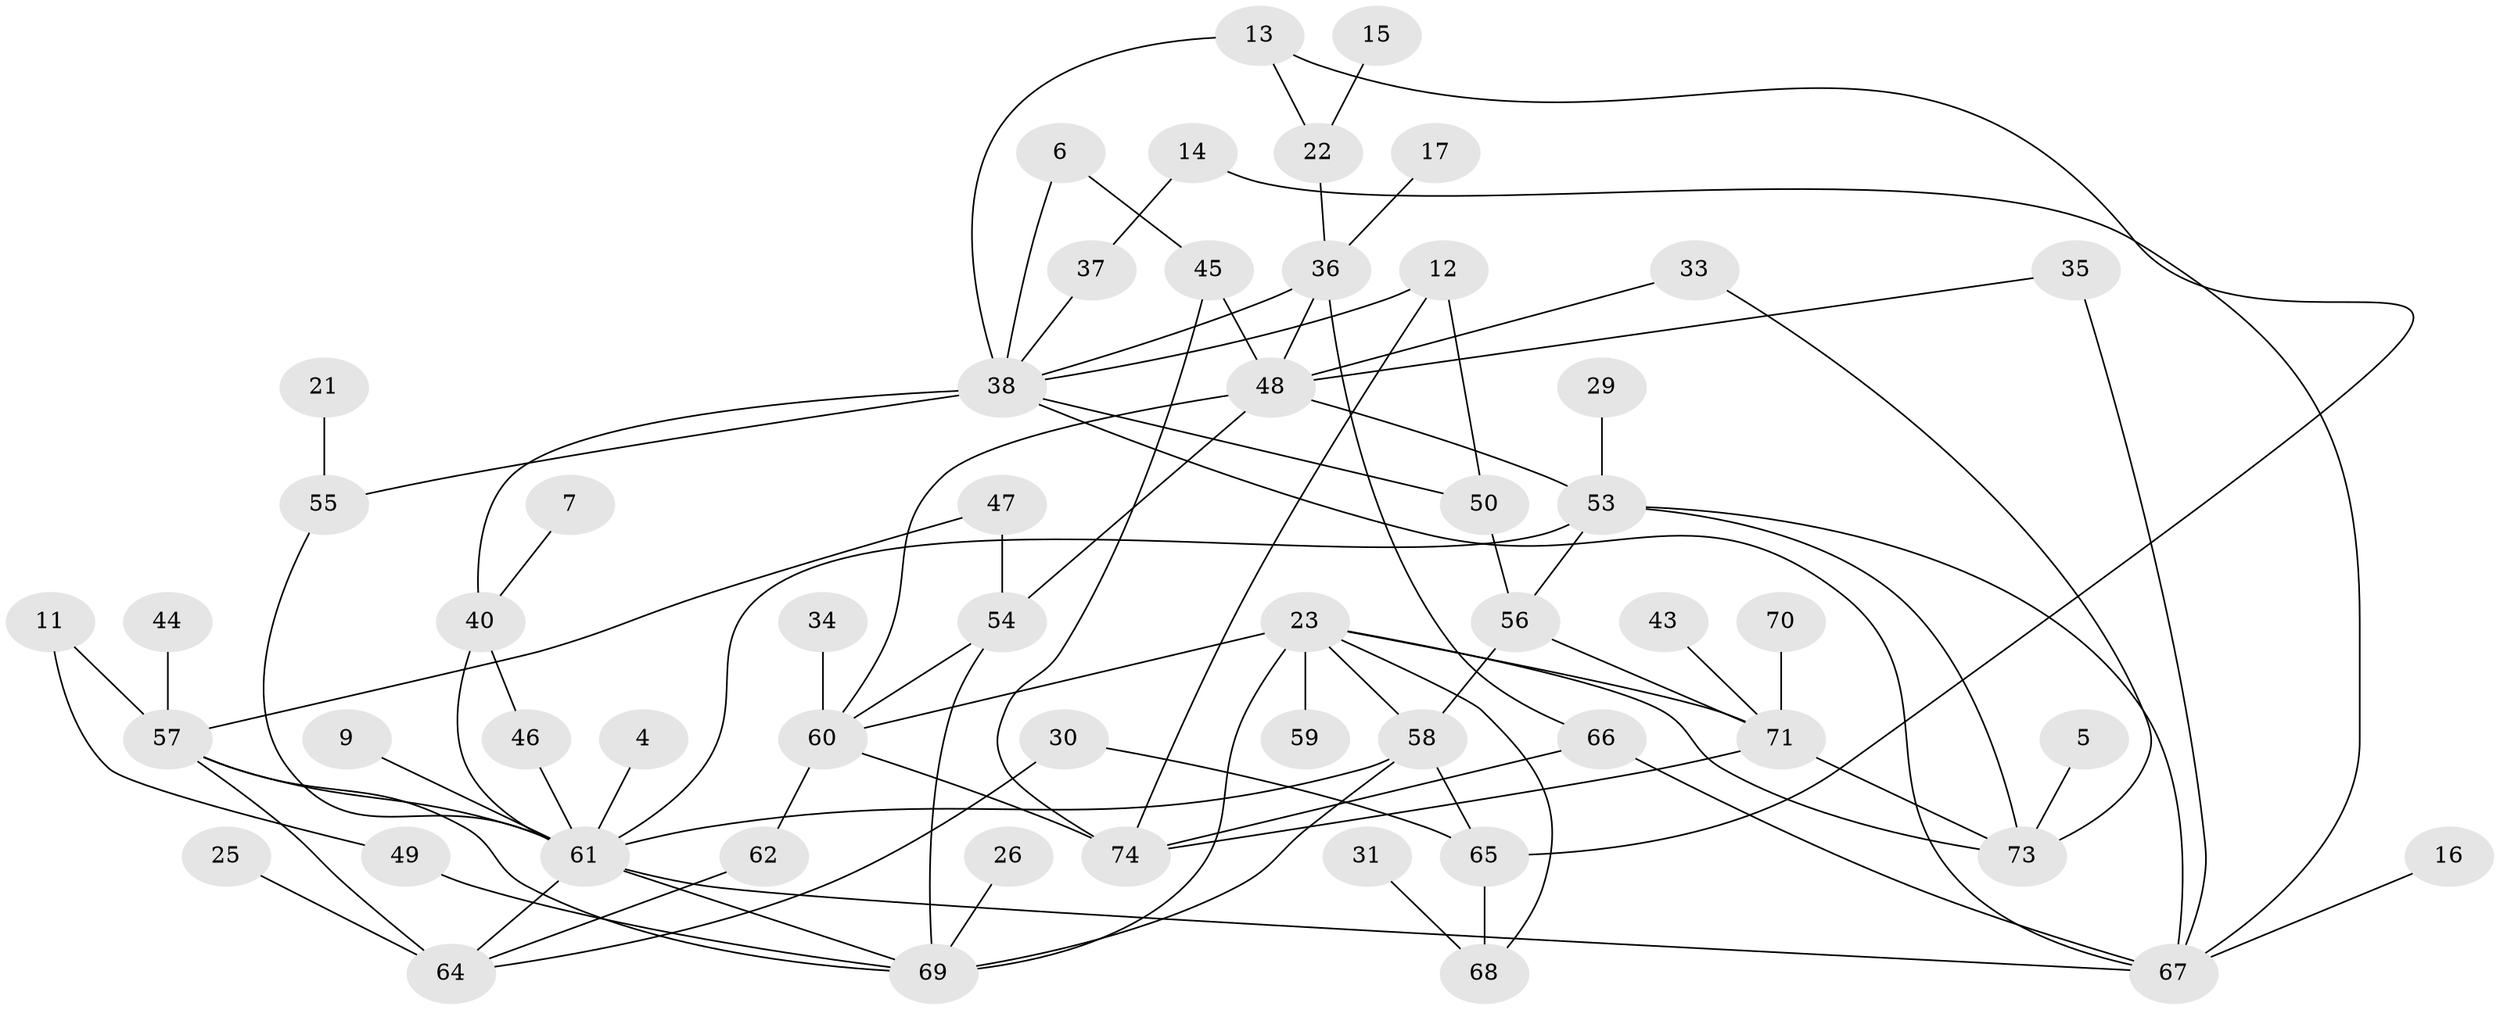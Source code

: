 // original degree distribution, {4: 0.10884353741496598, 8: 0.006802721088435374, 2: 0.20408163265306123, 1: 0.23809523809523808, 3: 0.2653061224489796, 0: 0.10884353741496598, 7: 0.006802721088435374, 5: 0.047619047619047616, 6: 0.013605442176870748}
// Generated by graph-tools (version 1.1) at 2025/49/03/09/25 03:49:03]
// undirected, 55 vertices, 88 edges
graph export_dot {
graph [start="1"]
  node [color=gray90,style=filled];
  4;
  5;
  6;
  7;
  9;
  11;
  12;
  13;
  14;
  15;
  16;
  17;
  21;
  22;
  23;
  25;
  26;
  29;
  30;
  31;
  33;
  34;
  35;
  36;
  37;
  38;
  40;
  43;
  44;
  45;
  46;
  47;
  48;
  49;
  50;
  53;
  54;
  55;
  56;
  57;
  58;
  59;
  60;
  61;
  62;
  64;
  65;
  66;
  67;
  68;
  69;
  70;
  71;
  73;
  74;
  4 -- 61 [weight=1.0];
  5 -- 73 [weight=1.0];
  6 -- 38 [weight=1.0];
  6 -- 45 [weight=1.0];
  7 -- 40 [weight=1.0];
  9 -- 61 [weight=1.0];
  11 -- 49 [weight=1.0];
  11 -- 57 [weight=1.0];
  12 -- 38 [weight=1.0];
  12 -- 50 [weight=1.0];
  12 -- 74 [weight=1.0];
  13 -- 22 [weight=1.0];
  13 -- 38 [weight=1.0];
  13 -- 65 [weight=1.0];
  14 -- 37 [weight=1.0];
  14 -- 67 [weight=1.0];
  15 -- 22 [weight=1.0];
  16 -- 67 [weight=1.0];
  17 -- 36 [weight=1.0];
  21 -- 55 [weight=1.0];
  22 -- 36 [weight=1.0];
  23 -- 58 [weight=1.0];
  23 -- 59 [weight=1.0];
  23 -- 60 [weight=1.0];
  23 -- 68 [weight=1.0];
  23 -- 69 [weight=2.0];
  23 -- 71 [weight=1.0];
  23 -- 73 [weight=1.0];
  25 -- 64 [weight=2.0];
  26 -- 69 [weight=1.0];
  29 -- 53 [weight=1.0];
  30 -- 64 [weight=1.0];
  30 -- 65 [weight=1.0];
  31 -- 68 [weight=1.0];
  33 -- 48 [weight=1.0];
  33 -- 73 [weight=1.0];
  34 -- 60 [weight=1.0];
  35 -- 48 [weight=1.0];
  35 -- 67 [weight=1.0];
  36 -- 38 [weight=1.0];
  36 -- 48 [weight=1.0];
  36 -- 66 [weight=1.0];
  37 -- 38 [weight=1.0];
  38 -- 40 [weight=1.0];
  38 -- 50 [weight=1.0];
  38 -- 55 [weight=1.0];
  38 -- 67 [weight=1.0];
  40 -- 46 [weight=1.0];
  40 -- 61 [weight=2.0];
  43 -- 71 [weight=1.0];
  44 -- 57 [weight=1.0];
  45 -- 48 [weight=1.0];
  45 -- 74 [weight=1.0];
  46 -- 61 [weight=1.0];
  47 -- 54 [weight=1.0];
  47 -- 57 [weight=1.0];
  48 -- 53 [weight=1.0];
  48 -- 54 [weight=1.0];
  48 -- 60 [weight=1.0];
  49 -- 69 [weight=1.0];
  50 -- 56 [weight=1.0];
  53 -- 56 [weight=1.0];
  53 -- 61 [weight=1.0];
  53 -- 67 [weight=1.0];
  53 -- 73 [weight=1.0];
  54 -- 60 [weight=1.0];
  54 -- 69 [weight=1.0];
  55 -- 61 [weight=1.0];
  56 -- 58 [weight=1.0];
  56 -- 71 [weight=1.0];
  57 -- 61 [weight=1.0];
  57 -- 64 [weight=1.0];
  57 -- 69 [weight=1.0];
  58 -- 61 [weight=1.0];
  58 -- 65 [weight=1.0];
  58 -- 69 [weight=1.0];
  60 -- 62 [weight=1.0];
  60 -- 74 [weight=1.0];
  61 -- 64 [weight=1.0];
  61 -- 67 [weight=1.0];
  61 -- 69 [weight=1.0];
  62 -- 64 [weight=1.0];
  65 -- 68 [weight=2.0];
  66 -- 67 [weight=1.0];
  66 -- 74 [weight=1.0];
  70 -- 71 [weight=1.0];
  71 -- 73 [weight=1.0];
  71 -- 74 [weight=1.0];
}
